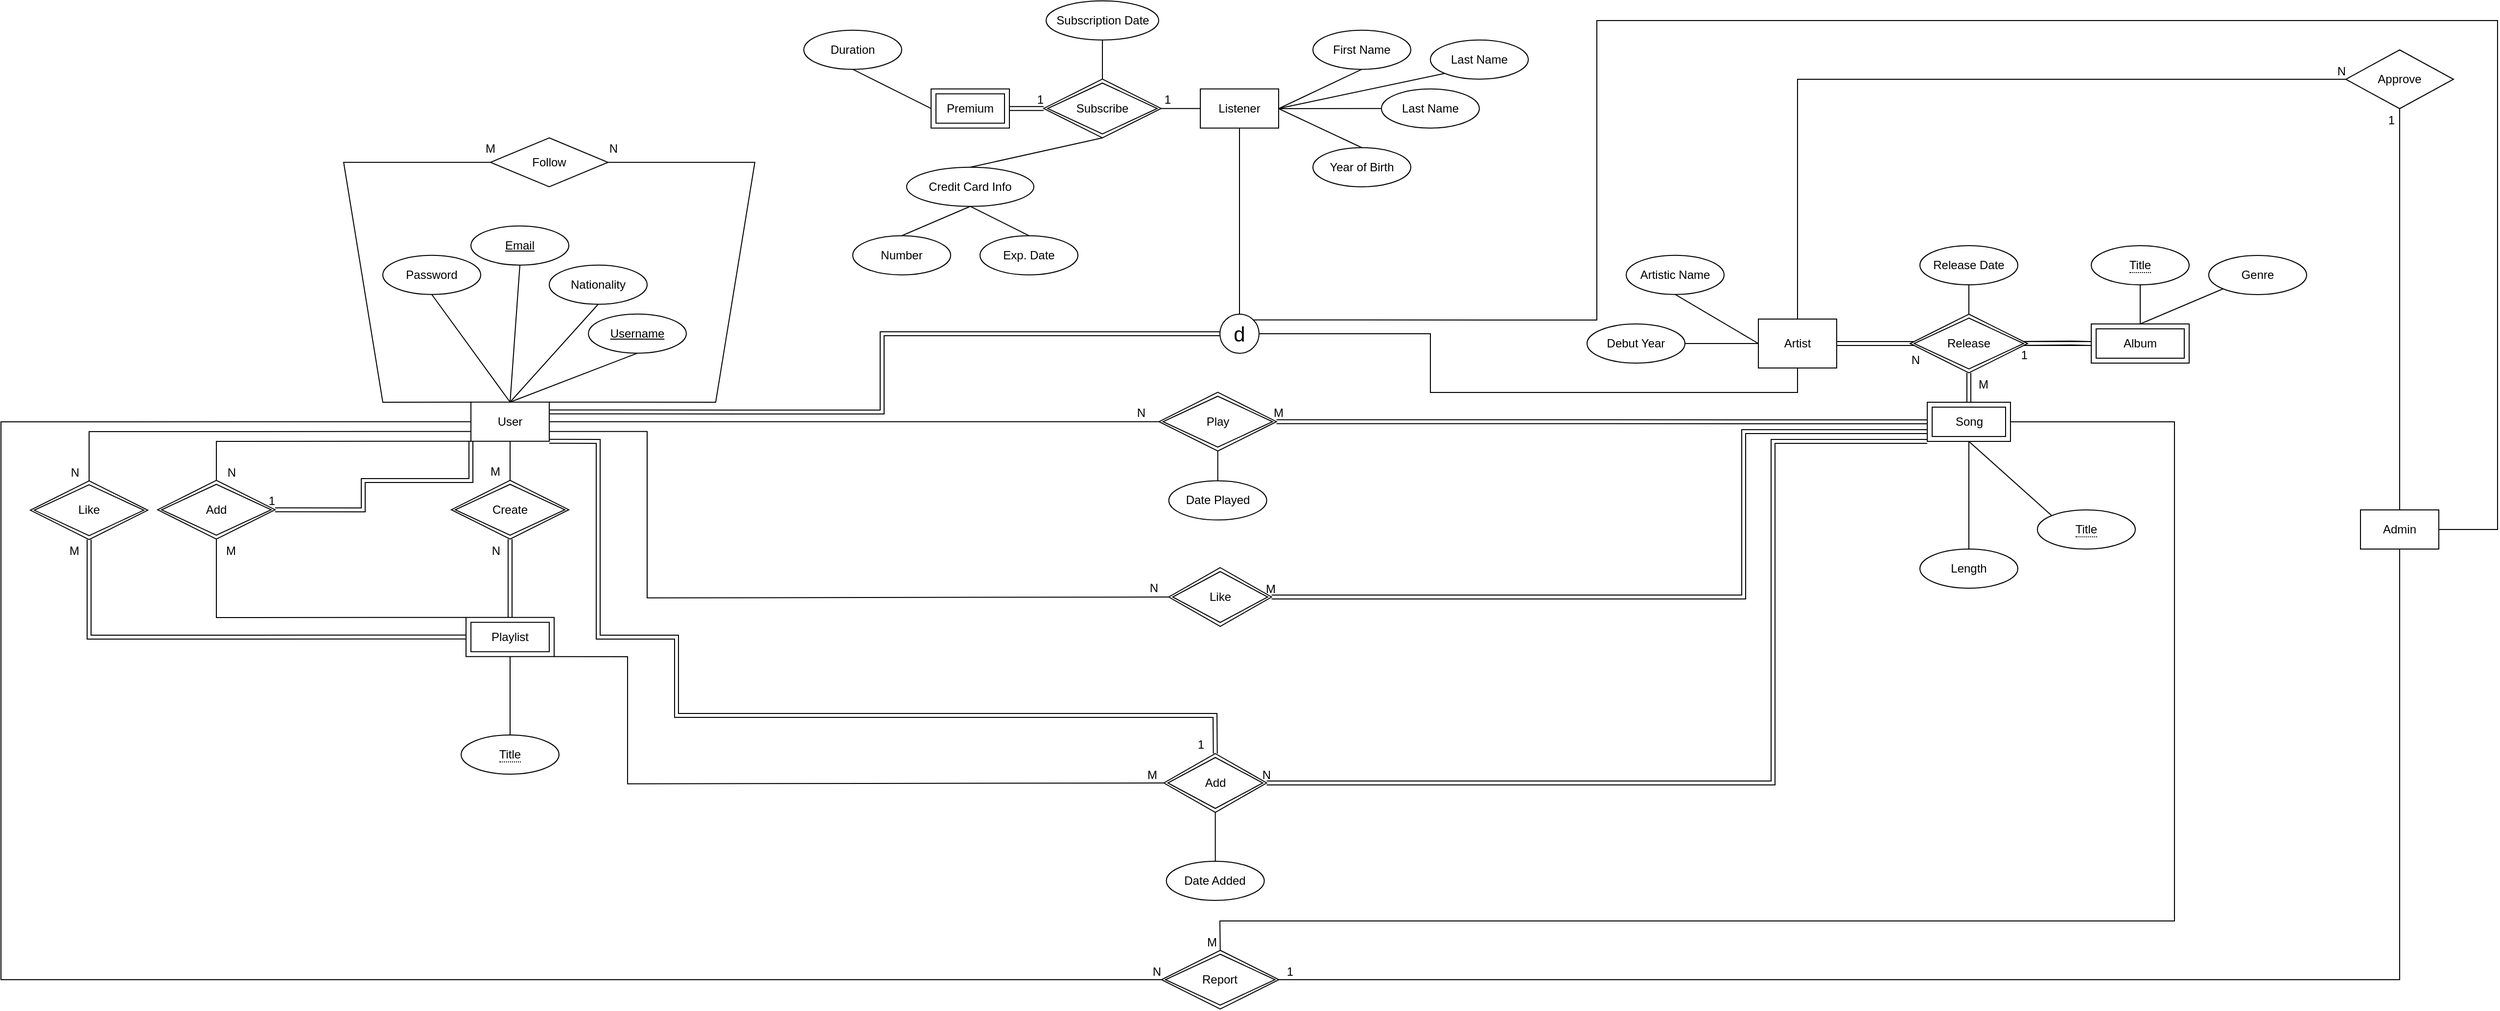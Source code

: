 <mxfile version="13.1.5" type="device"><diagram id="LkHL4_z2uf7m84WFiCol" name="Page-1"><mxGraphModel dx="3430" dy="1932" grid="1" gridSize="10" guides="1" tooltips="1" connect="1" arrows="1" fold="1" page="1" pageScale="1" pageWidth="850" pageHeight="1100" math="0" shadow="0"><root><mxCell id="0"/><mxCell id="1" parent="0"/><mxCell id="Dhpkr_VKIaWOPddgfKri-1" value="Artist" style="whiteSpace=wrap;html=1;align=center;" parent="1" vertex="1"><mxGeometry x="865" y="35" width="80" height="50" as="geometry"/></mxCell><mxCell id="Dhpkr_VKIaWOPddgfKri-26" value="" style="edgeStyle=orthogonalEdgeStyle;shape=link;rounded=0;orthogonalLoop=1;jettySize=auto;html=1;" parent="1" edge="1"><mxGeometry relative="1" as="geometry"><mxPoint x="1125" y="60" as="targetPoint"/><mxPoint x="1205" y="60" as="sourcePoint"/></mxGeometry></mxCell><mxCell id="Dhpkr_VKIaWOPddgfKri-4" value="User" style="whiteSpace=wrap;html=1;align=center;" parent="1" vertex="1"><mxGeometry x="-450" y="119.86" width="80" height="40" as="geometry"/></mxCell><mxCell id="Dhpkr_VKIaWOPddgfKri-8" value="Listener" style="whiteSpace=wrap;html=1;align=center;" parent="1" vertex="1"><mxGeometry x="295" y="-200.14" width="80" height="40" as="geometry"/></mxCell><mxCell id="Dhpkr_VKIaWOPddgfKri-12" value="" style="endArrow=none;html=1;rounded=0;shape=link;" parent="1" edge="1"><mxGeometry relative="1" as="geometry"><mxPoint x="945" y="60" as="sourcePoint"/><mxPoint x="1035" y="60" as="targetPoint"/></mxGeometry></mxCell><mxCell id="Dhpkr_VKIaWOPddgfKri-13" value="1" style="resizable=0;html=1;align=right;verticalAlign=bottom;" parent="Dhpkr_VKIaWOPddgfKri-12" connectable="0" vertex="1"><mxGeometry x="1" relative="1" as="geometry"><mxPoint x="105" y="20" as="offset"/></mxGeometry></mxCell><mxCell id="Dhpkr_VKIaWOPddgfKri-17" value="" style="endArrow=none;html=1;rounded=0;entryX=1;entryY=0;entryDx=0;entryDy=0;exitX=1;exitY=0.5;exitDx=0;exitDy=0;" parent="1" source="Dhpkr_VKIaWOPddgfKri-28" target="Dhpkr_VKIaWOPddgfKri-4" edge="1"><mxGeometry relative="1" as="geometry"><mxPoint x="-90" y="-120.14" as="sourcePoint"/><mxPoint x="40" y="89.86" as="targetPoint"/><Array as="points"><mxPoint x="-160" y="-125.14"/><mxPoint x="-200" y="120"/></Array></mxGeometry></mxCell><mxCell id="Dhpkr_VKIaWOPddgfKri-19" value="" style="endArrow=none;html=1;rounded=0;shape=link;" parent="1" edge="1"><mxGeometry relative="1" as="geometry"><mxPoint x="1125" y="60" as="sourcePoint"/><mxPoint x="1205" y="60" as="targetPoint"/><Array as="points"><mxPoint x="1185" y="59.5"/></Array></mxGeometry></mxCell><mxCell id="Dhpkr_VKIaWOPddgfKri-24" value="N" style="resizable=0;html=1;align=right;verticalAlign=bottom;" parent="1" connectable="0" vertex="1"><mxGeometry x="1040.002" y="85.0" as="geometry"><mxPoint x="-9.99" as="offset"/></mxGeometry></mxCell><mxCell id="Dhpkr_VKIaWOPddgfKri-28" value="Follow" style="shape=rhombus;perimeter=rhombusPerimeter;whiteSpace=wrap;html=1;align=center;" parent="1" vertex="1"><mxGeometry x="-430" y="-150.14" width="120" height="50" as="geometry"/></mxCell><mxCell id="Dhpkr_VKIaWOPddgfKri-30" value="" style="endArrow=none;html=1;rounded=0;entryX=0;entryY=0;entryDx=0;entryDy=0;exitX=0;exitY=0.5;exitDx=0;exitDy=0;" parent="1" source="Dhpkr_VKIaWOPddgfKri-28" target="Dhpkr_VKIaWOPddgfKri-4" edge="1"><mxGeometry relative="1" as="geometry"><mxPoint x="-400" y="-130.14" as="sourcePoint"/><mxPoint x="-110" y="199.86" as="targetPoint"/><Array as="points"><mxPoint x="-580" y="-125.14"/><mxPoint x="-540" y="120"/></Array></mxGeometry></mxCell><mxCell id="Dhpkr_VKIaWOPddgfKri-31" value="M" style="resizable=0;html=1;align=right;verticalAlign=bottom;" parent="Dhpkr_VKIaWOPddgfKri-30" connectable="0" vertex="1"><mxGeometry x="1" relative="1" as="geometry"><mxPoint x="25.38" y="-249.86" as="offset"/></mxGeometry></mxCell><mxCell id="Dhpkr_VKIaWOPddgfKri-34" value="N" style="resizable=0;html=1;align=right;verticalAlign=bottom;" parent="1" connectable="0" vertex="1"><mxGeometry x="-290" y="-150.14" as="geometry"><mxPoint x="-10" y="20" as="offset"/></mxGeometry></mxCell><mxCell id="Dhpkr_VKIaWOPddgfKri-37" value="" style="endArrow=none;html=1;rounded=0;exitX=0.5;exitY=1;exitDx=0;exitDy=0;" parent="1" source="Dhpkr_VKIaWOPddgfKri-4" edge="1"><mxGeometry relative="1" as="geometry"><mxPoint x="-310" y="209.86" as="sourcePoint"/><mxPoint x="-410" y="199.86" as="targetPoint"/></mxGeometry></mxCell><mxCell id="Dhpkr_VKIaWOPddgfKri-38" value="M" style="resizable=0;html=1;align=right;verticalAlign=bottom;" parent="Dhpkr_VKIaWOPddgfKri-37" connectable="0" vertex="1"><mxGeometry x="1" relative="1" as="geometry"><mxPoint x="-10" as="offset"/></mxGeometry></mxCell><mxCell id="Dhpkr_VKIaWOPddgfKri-46" value="" style="endArrow=none;html=1;rounded=0;exitX=1;exitY=0.5;exitDx=0;exitDy=0;entryX=0;entryY=0.5;entryDx=0;entryDy=0;" parent="1" source="VE77u8f67lVY35NdnSD7-19" target="Dhpkr_VKIaWOPddgfKri-8" edge="1"><mxGeometry relative="1" as="geometry"><mxPoint x="255" y="-180.14" as="sourcePoint"/><mxPoint x="335" y="-300.14" as="targetPoint"/></mxGeometry></mxCell><mxCell id="Dhpkr_VKIaWOPddgfKri-47" value="1" style="resizable=0;html=1;align=right;verticalAlign=bottom;" parent="Dhpkr_VKIaWOPddgfKri-46" connectable="0" vertex="1"><mxGeometry x="1" relative="1" as="geometry"><mxPoint x="-30" as="offset"/></mxGeometry></mxCell><mxCell id="eTAXX9ihkqnR0IYxlFnS-7" value="Admin" style="whiteSpace=wrap;html=1;align=center;" parent="1" vertex="1"><mxGeometry x="1480" y="230" width="80" height="40" as="geometry"/></mxCell><mxCell id="eTAXX9ihkqnR0IYxlFnS-15" value="" style="endArrow=none;html=1;rounded=0;entryX=1;entryY=0.5;entryDx=0;entryDy=0;exitX=0;exitY=0.5;exitDx=0;exitDy=0;" parent="1" source="IHDR517WF6kIZPsvq5Zr-36" target="Dhpkr_VKIaWOPddgfKri-4" edge="1"><mxGeometry relative="1" as="geometry"><mxPoint x="252.83" y="139" as="sourcePoint"/><mxPoint x="270" y="209.86" as="targetPoint"/><Array as="points"><mxPoint x="-90" y="139.86"/></Array></mxGeometry></mxCell><mxCell id="eTAXX9ihkqnR0IYxlFnS-16" value="N" style="resizable=0;html=1;align=right;verticalAlign=bottom;" parent="eTAXX9ihkqnR0IYxlFnS-15" connectable="0" vertex="1"><mxGeometry x="1" relative="1" as="geometry"><mxPoint x="610.03" y="-0.86" as="offset"/></mxGeometry></mxCell><mxCell id="eTAXX9ihkqnR0IYxlFnS-32" value="" style="endArrow=none;html=1;rounded=0;exitX=1;exitY=1;exitDx=0;exitDy=0;entryX=0;entryY=0.5;entryDx=0;entryDy=0;" parent="1" source="U2d1EWEQX_4iJ2a-6SAA-10" target="U2d1EWEQX_4iJ2a-6SAA-12" edge="1"><mxGeometry relative="1" as="geometry"><mxPoint x="-200" y="339.86" as="sourcePoint"/><mxPoint x="170" y="510" as="targetPoint"/><Array as="points"><mxPoint x="-290" y="380"/><mxPoint x="-290" y="509.86"/></Array></mxGeometry></mxCell><mxCell id="eTAXX9ihkqnR0IYxlFnS-33" value="M" style="resizable=0;html=1;align=right;verticalAlign=bottom;" parent="eTAXX9ihkqnR0IYxlFnS-32" connectable="0" vertex="1"><mxGeometry x="1" relative="1" as="geometry"><mxPoint x="-5.71" as="offset"/></mxGeometry></mxCell><mxCell id="eTAXX9ihkqnR0IYxlFnS-36" value="Approve" style="shape=rhombus;perimeter=rhombusPerimeter;whiteSpace=wrap;html=1;align=center;" parent="1" vertex="1"><mxGeometry x="1465" y="-240" width="110" height="60" as="geometry"/></mxCell><mxCell id="eTAXX9ihkqnR0IYxlFnS-37" value="" style="endArrow=none;html=1;rounded=0;entryX=0.5;entryY=1;entryDx=0;entryDy=0;exitX=0.5;exitY=0;exitDx=0;exitDy=0;" parent="1" source="eTAXX9ihkqnR0IYxlFnS-7" edge="1"><mxGeometry relative="1" as="geometry"><mxPoint x="895" y="30" as="sourcePoint"/><mxPoint x="1520" y="-180" as="targetPoint"/></mxGeometry></mxCell><mxCell id="eTAXX9ihkqnR0IYxlFnS-38" value="1" style="resizable=0;html=1;align=right;verticalAlign=bottom;" parent="eTAXX9ihkqnR0IYxlFnS-37" connectable="0" vertex="1"><mxGeometry x="1" relative="1" as="geometry"><mxPoint x="-5" y="20" as="offset"/></mxGeometry></mxCell><mxCell id="eTAXX9ihkqnR0IYxlFnS-39" value="" style="endArrow=none;html=1;rounded=0;entryX=0;entryY=0.5;entryDx=0;entryDy=0;exitX=0.5;exitY=0;exitDx=0;exitDy=0;" parent="1" source="Dhpkr_VKIaWOPddgfKri-1" edge="1"><mxGeometry relative="1" as="geometry"><mxPoint x="1065" y="30" as="sourcePoint"/><mxPoint x="1465" y="-210" as="targetPoint"/><Array as="points"><mxPoint x="905" y="-210"/></Array></mxGeometry></mxCell><mxCell id="eTAXX9ihkqnR0IYxlFnS-40" value="N" style="resizable=0;html=1;align=right;verticalAlign=bottom;" parent="eTAXX9ihkqnR0IYxlFnS-39" connectable="0" vertex="1"><mxGeometry x="1" relative="1" as="geometry"/></mxCell><mxCell id="U2d1EWEQX_4iJ2a-6SAA-1" value="" style="endArrow=none;html=1;rounded=0;entryX=0;entryY=0.5;entryDx=0;entryDy=0;" parent="1" target="U2d1EWEQX_4iJ2a-6SAA-20" edge="1"><mxGeometry relative="1" as="geometry"><mxPoint x="-370" y="149.86" as="sourcePoint"/><mxPoint x="-50" y="319.86" as="targetPoint"/><Array as="points"><mxPoint x="-270" y="149.86"/><mxPoint x="-270" y="319.86"/></Array></mxGeometry></mxCell><mxCell id="U2d1EWEQX_4iJ2a-6SAA-2" value="N" style="resizable=0;html=1;align=right;verticalAlign=bottom;" parent="U2d1EWEQX_4iJ2a-6SAA-1" connectable="0" vertex="1"><mxGeometry x="1" relative="1" as="geometry"><mxPoint x="-10" as="offset"/></mxGeometry></mxCell><mxCell id="U2d1EWEQX_4iJ2a-6SAA-6" value="" style="endArrow=none;html=1;rounded=0;entryX=0.5;entryY=0;entryDx=0;entryDy=0;exitX=0;exitY=0.75;exitDx=0;exitDy=0;" parent="1" source="Dhpkr_VKIaWOPddgfKri-4" target="U2d1EWEQX_4iJ2a-6SAA-15" edge="1"><mxGeometry relative="1" as="geometry"><mxPoint x="-340" y="259.86" as="sourcePoint"/><mxPoint x="-570" y="199.86" as="targetPoint"/><Array as="points"><mxPoint x="-840" y="150"/></Array></mxGeometry></mxCell><mxCell id="U2d1EWEQX_4iJ2a-6SAA-7" value="N" style="resizable=0;html=1;align=right;verticalAlign=bottom;" parent="U2d1EWEQX_4iJ2a-6SAA-6" connectable="0" vertex="1"><mxGeometry x="1" relative="1" as="geometry"><mxPoint x="-10" as="offset"/></mxGeometry></mxCell><mxCell id="U2d1EWEQX_4iJ2a-6SAA-10" value="Playlist" style="shape=ext;margin=3;double=1;whiteSpace=wrap;html=1;align=center;" parent="1" vertex="1"><mxGeometry x="-455" y="339.86" width="90" height="40" as="geometry"/></mxCell><mxCell id="U2d1EWEQX_4iJ2a-6SAA-11" value="Album" style="shape=ext;margin=3;double=1;whiteSpace=wrap;html=1;align=center;" parent="1" vertex="1"><mxGeometry x="1205" y="40" width="100" height="40" as="geometry"/></mxCell><mxCell id="U2d1EWEQX_4iJ2a-6SAA-12" value="Add" style="shape=rhombus;double=1;perimeter=rhombusPerimeter;whiteSpace=wrap;html=1;align=center;" parent="1" vertex="1"><mxGeometry x="257.83" y="479" width="105" height="60" as="geometry"/></mxCell><mxCell id="U2d1EWEQX_4iJ2a-6SAA-14" value="Create" style="shape=rhombus;double=1;perimeter=rhombusPerimeter;whiteSpace=wrap;html=1;align=center;" parent="1" vertex="1"><mxGeometry x="-470" y="199.86" width="120" height="60" as="geometry"/></mxCell><mxCell id="U2d1EWEQX_4iJ2a-6SAA-15" value="Like" style="shape=rhombus;double=1;perimeter=rhombusPerimeter;whiteSpace=wrap;html=1;align=center;" parent="1" vertex="1"><mxGeometry x="-900" y="200.31" width="120" height="60" as="geometry"/></mxCell><mxCell id="U2d1EWEQX_4iJ2a-6SAA-16" value="Release" style="shape=rhombus;double=1;perimeter=rhombusPerimeter;whiteSpace=wrap;html=1;align=center;" parent="1" vertex="1"><mxGeometry x="1020" y="30" width="120" height="60" as="geometry"/></mxCell><mxCell id="U2d1EWEQX_4iJ2a-6SAA-17" value="Song" style="shape=ext;margin=3;double=1;whiteSpace=wrap;html=1;align=center;" parent="1" vertex="1"><mxGeometry x="1037.5" y="120" width="85" height="40" as="geometry"/></mxCell><mxCell id="U2d1EWEQX_4iJ2a-6SAA-20" value="Like" style="shape=rhombus;double=1;perimeter=rhombusPerimeter;whiteSpace=wrap;html=1;align=center;" parent="1" vertex="1"><mxGeometry x="262.83" y="289" width="105" height="60" as="geometry"/></mxCell><mxCell id="U2d1EWEQX_4iJ2a-6SAA-21" value="Genre" style="ellipse;whiteSpace=wrap;html=1;align=center;" parent="1" vertex="1"><mxGeometry x="1325" y="-30" width="100" height="40" as="geometry"/></mxCell><mxCell id="U2d1EWEQX_4iJ2a-6SAA-22" value="" style="endArrow=none;html=1;rounded=0;entryX=0;entryY=1;entryDx=0;entryDy=0;exitX=0.5;exitY=0;exitDx=0;exitDy=0;" parent="1" source="U2d1EWEQX_4iJ2a-6SAA-11" target="U2d1EWEQX_4iJ2a-6SAA-21" edge="1"><mxGeometry relative="1" as="geometry"><mxPoint x="995" y="-30" as="sourcePoint"/><mxPoint x="1155" y="-30" as="targetPoint"/></mxGeometry></mxCell><mxCell id="U2d1EWEQX_4iJ2a-6SAA-24" value="" style="endArrow=none;html=1;rounded=0;entryX=0.5;entryY=0;entryDx=0;entryDy=0;exitX=0.5;exitY=1;exitDx=0;exitDy=0;" parent="1" target="U2d1EWEQX_4iJ2a-6SAA-11" edge="1" source="VE77u8f67lVY35NdnSD7-28"><mxGeometry relative="1" as="geometry"><mxPoint x="1255" y="10" as="sourcePoint"/><mxPoint x="1155" y="-30" as="targetPoint"/></mxGeometry></mxCell><mxCell id="U2d1EWEQX_4iJ2a-6SAA-26" value="" style="endArrow=none;html=1;rounded=0;exitX=0.5;exitY=1;exitDx=0;exitDy=0;entryX=0.5;entryY=0;entryDx=0;entryDy=0;" parent="1" target="U2d1EWEQX_4iJ2a-6SAA-16" edge="1"><mxGeometry relative="1" as="geometry"><mxPoint x="1080" as="sourcePoint"/><mxPoint x="1125" y="20" as="targetPoint"/></mxGeometry></mxCell><mxCell id="U2d1EWEQX_4iJ2a-6SAA-28" value="Release Date" style="ellipse;whiteSpace=wrap;html=1;align=center;" parent="1" vertex="1"><mxGeometry x="1030" y="-40" width="100" height="40" as="geometry"/></mxCell><mxCell id="U2d1EWEQX_4iJ2a-6SAA-31" value="" style="endArrow=none;html=1;rounded=0;entryX=0;entryY=0;entryDx=0;entryDy=0;exitX=0.5;exitY=1;exitDx=0;exitDy=0;" parent="1" source="U2d1EWEQX_4iJ2a-6SAA-17" target="VE77u8f67lVY35NdnSD7-29" edge="1"><mxGeometry relative="1" as="geometry"><mxPoint x="825" y="120" as="sourcePoint"/><mxPoint x="1142.145" y="235.858" as="targetPoint"/></mxGeometry></mxCell><mxCell id="U2d1EWEQX_4iJ2a-6SAA-32" value="Length" style="ellipse;whiteSpace=wrap;html=1;align=center;" parent="1" vertex="1"><mxGeometry x="1030" y="270" width="100" height="40" as="geometry"/></mxCell><mxCell id="U2d1EWEQX_4iJ2a-6SAA-34" value="" style="endArrow=none;html=1;rounded=0;entryX=0.5;entryY=0;entryDx=0;entryDy=0;exitX=0.5;exitY=1;exitDx=0;exitDy=0;" parent="1" source="U2d1EWEQX_4iJ2a-6SAA-17" target="U2d1EWEQX_4iJ2a-6SAA-32" edge="1"><mxGeometry relative="1" as="geometry"><mxPoint x="825" y="120" as="sourcePoint"/><mxPoint x="985" y="120" as="targetPoint"/></mxGeometry></mxCell><mxCell id="U2d1EWEQX_4iJ2a-6SAA-40" value="" style="endArrow=none;html=1;rounded=0;entryX=0.5;entryY=0;entryDx=0;entryDy=0;exitX=0.5;exitY=1;exitDx=0;exitDy=0;" parent="1" source="U2d1EWEQX_4iJ2a-6SAA-10" target="VE77u8f67lVY35NdnSD7-30" edge="1"><mxGeometry relative="1" as="geometry"><mxPoint x="-190" y="389.86" as="sourcePoint"/><mxPoint x="-410" y="449.86" as="targetPoint"/></mxGeometry></mxCell><mxCell id="U2d1EWEQX_4iJ2a-6SAA-44" value="Date Added" style="ellipse;whiteSpace=wrap;html=1;align=center;" parent="1" vertex="1"><mxGeometry x="260.33" y="589" width="100" height="40" as="geometry"/></mxCell><mxCell id="U2d1EWEQX_4iJ2a-6SAA-45" value="" style="endArrow=none;html=1;rounded=0;entryX=0.5;entryY=0;entryDx=0;entryDy=0;exitX=0.5;exitY=1;exitDx=0;exitDy=0;" parent="1" source="U2d1EWEQX_4iJ2a-6SAA-12" target="U2d1EWEQX_4iJ2a-6SAA-44" edge="1"><mxGeometry relative="1" as="geometry"><mxPoint x="292.83" y="529" as="sourcePoint"/><mxPoint x="452.83" y="529" as="targetPoint"/></mxGeometry></mxCell><mxCell id="U2d1EWEQX_4iJ2a-6SAA-46" value="Date Played" style="ellipse;whiteSpace=wrap;html=1;align=center;" parent="1" vertex="1"><mxGeometry x="262.83" y="200.31" width="100" height="40" as="geometry"/></mxCell><mxCell id="U2d1EWEQX_4iJ2a-6SAA-48" value="" style="endArrow=none;html=1;rounded=0;entryX=0.5;entryY=1;entryDx=0;entryDy=0;exitX=0.5;exitY=0;exitDx=0;exitDy=0;" parent="1" source="U2d1EWEQX_4iJ2a-6SAA-46" target="IHDR517WF6kIZPsvq5Zr-36" edge="1"><mxGeometry relative="1" as="geometry"><mxPoint x="292.83" y="179" as="sourcePoint"/><mxPoint x="312.83" y="169" as="targetPoint"/></mxGeometry></mxCell><mxCell id="U2d1EWEQX_4iJ2a-6SAA-50" value="Duration" style="ellipse;whiteSpace=wrap;html=1;align=center;" parent="1" vertex="1"><mxGeometry x="-110" y="-260.14" width="100" height="40" as="geometry"/></mxCell><mxCell id="U2d1EWEQX_4iJ2a-6SAA-51" value="" style="endArrow=none;html=1;rounded=0;entryX=0.5;entryY=1;entryDx=0;entryDy=0;exitX=0;exitY=0.5;exitDx=0;exitDy=0;" parent="1" target="U2d1EWEQX_4iJ2a-6SAA-50" edge="1"><mxGeometry relative="1" as="geometry"><mxPoint x="20" y="-180.14" as="sourcePoint"/><mxPoint x="260" y="-220.14" as="targetPoint"/></mxGeometry></mxCell><mxCell id="U2d1EWEQX_4iJ2a-6SAA-52" value="Subscription Date" style="ellipse;whiteSpace=wrap;html=1;align=center;" parent="1" vertex="1"><mxGeometry x="137.5" y="-290.14" width="115" height="40" as="geometry"/></mxCell><mxCell id="U2d1EWEQX_4iJ2a-6SAA-53" value="" style="endArrow=none;html=1;rounded=0;entryX=0.5;entryY=0;entryDx=0;entryDy=0;exitX=0.5;exitY=1;exitDx=0;exitDy=0;" parent="1" source="U2d1EWEQX_4iJ2a-6SAA-52" target="VE77u8f67lVY35NdnSD7-19" edge="1"><mxGeometry relative="1" as="geometry"><mxPoint x="100" y="-220.14" as="sourcePoint"/><mxPoint x="195" y="-210.14" as="targetPoint"/></mxGeometry></mxCell><mxCell id="U2d1EWEQX_4iJ2a-6SAA-56" value="Premium" style="shape=ext;margin=3;double=1;whiteSpace=wrap;html=1;align=center;" parent="1" vertex="1"><mxGeometry x="20" y="-200.14" width="80" height="40" as="geometry"/></mxCell><mxCell id="U2d1EWEQX_4iJ2a-6SAA-57" value="" style="shape=link;html=1;rounded=0;exitX=1;exitY=0.5;exitDx=0;exitDy=0;entryX=0;entryY=0.5;entryDx=0;entryDy=0;" parent="1" source="U2d1EWEQX_4iJ2a-6SAA-56" target="VE77u8f67lVY35NdnSD7-19" edge="1"><mxGeometry relative="1" as="geometry"><mxPoint x="100" y="-220.14" as="sourcePoint"/><mxPoint x="135" y="-180.14" as="targetPoint"/></mxGeometry></mxCell><mxCell id="U2d1EWEQX_4iJ2a-6SAA-58" value="1" style="resizable=0;html=1;align=right;verticalAlign=bottom;" parent="U2d1EWEQX_4iJ2a-6SAA-57" connectable="0" vertex="1"><mxGeometry x="1" relative="1" as="geometry"/></mxCell><mxCell id="U2d1EWEQX_4iJ2a-6SAA-61" value="" style="endArrow=none;html=1;rounded=0;entryX=0.5;entryY=0;entryDx=0;entryDy=0;exitX=0.5;exitY=1;exitDx=0;exitDy=0;" parent="1" source="VE77u8f67lVY35NdnSD7-19" edge="1"><mxGeometry relative="1" as="geometry"><mxPoint x="195" y="-150.14" as="sourcePoint"/><mxPoint x="60" y="-120.14" as="targetPoint"/></mxGeometry></mxCell><mxCell id="U2d1EWEQX_4iJ2a-6SAA-62" value="Number" style="ellipse;whiteSpace=wrap;html=1;align=center;" parent="1" vertex="1"><mxGeometry x="-60" y="-50.14" width="100" height="40" as="geometry"/></mxCell><mxCell id="U2d1EWEQX_4iJ2a-6SAA-63" value="" style="endArrow=none;html=1;rounded=0;entryX=0.5;entryY=0;entryDx=0;entryDy=0;exitX=0.5;exitY=1;exitDx=0;exitDy=0;" parent="1" target="U2d1EWEQX_4iJ2a-6SAA-62" edge="1"><mxGeometry relative="1" as="geometry"><mxPoint x="60" y="-80.14" as="sourcePoint"/><mxPoint x="260" y="-10.14" as="targetPoint"/></mxGeometry></mxCell><mxCell id="U2d1EWEQX_4iJ2a-6SAA-64" value="Exp. Date" style="ellipse;whiteSpace=wrap;html=1;align=center;" parent="1" vertex="1"><mxGeometry x="70" y="-50.14" width="100" height="40" as="geometry"/></mxCell><mxCell id="U2d1EWEQX_4iJ2a-6SAA-65" value="" style="endArrow=none;html=1;rounded=0;exitX=0.5;exitY=1;exitDx=0;exitDy=0;entryX=0.5;entryY=0;entryDx=0;entryDy=0;" parent="1" target="U2d1EWEQX_4iJ2a-6SAA-64" edge="1"><mxGeometry relative="1" as="geometry"><mxPoint x="60" y="-80.14" as="sourcePoint"/><mxPoint x="260" y="-10.14" as="targetPoint"/></mxGeometry></mxCell><mxCell id="U2d1EWEQX_4iJ2a-6SAA-66" value="Credit Card Info" style="ellipse;whiteSpace=wrap;html=1;align=center;" parent="1" vertex="1"><mxGeometry x="-5" y="-120.14" width="130" height="40" as="geometry"/></mxCell><mxCell id="U2d1EWEQX_4iJ2a-6SAA-68" value="&lt;u&gt;Username&lt;/u&gt;" style="ellipse;whiteSpace=wrap;html=1;align=center;" parent="1" vertex="1"><mxGeometry x="-330" y="29.86" width="100" height="40" as="geometry"/></mxCell><mxCell id="U2d1EWEQX_4iJ2a-6SAA-69" value="" style="endArrow=none;html=1;rounded=0;entryX=0.5;entryY=0;entryDx=0;entryDy=0;exitX=0.5;exitY=1;exitDx=0;exitDy=0;" parent="1" source="U2d1EWEQX_4iJ2a-6SAA-68" target="Dhpkr_VKIaWOPddgfKri-4" edge="1"><mxGeometry relative="1" as="geometry"><mxPoint x="-20" y="29.86" as="sourcePoint"/><mxPoint x="140" y="29.86" as="targetPoint"/></mxGeometry></mxCell><mxCell id="U2d1EWEQX_4iJ2a-6SAA-70" value="&lt;u&gt;Email&lt;/u&gt;" style="ellipse;whiteSpace=wrap;html=1;align=center;" parent="1" vertex="1"><mxGeometry x="-450" y="-60.14" width="100" height="40" as="geometry"/></mxCell><mxCell id="U2d1EWEQX_4iJ2a-6SAA-71" value="" style="endArrow=none;html=1;rounded=0;entryX=0.5;entryY=0;entryDx=0;entryDy=0;exitX=0.5;exitY=1;exitDx=0;exitDy=0;" parent="1" source="U2d1EWEQX_4iJ2a-6SAA-70" target="Dhpkr_VKIaWOPddgfKri-4" edge="1"><mxGeometry relative="1" as="geometry"><mxPoint x="-20" y="29.86" as="sourcePoint"/><mxPoint x="140" y="29.86" as="targetPoint"/></mxGeometry></mxCell><mxCell id="U2d1EWEQX_4iJ2a-6SAA-72" value="Password" style="ellipse;whiteSpace=wrap;html=1;align=center;" parent="1" vertex="1"><mxGeometry x="-540" y="-30.14" width="100" height="40" as="geometry"/></mxCell><mxCell id="U2d1EWEQX_4iJ2a-6SAA-73" value="" style="endArrow=none;html=1;rounded=0;entryX=0.5;entryY=0;entryDx=0;entryDy=0;exitX=0.5;exitY=1;exitDx=0;exitDy=0;" parent="1" source="U2d1EWEQX_4iJ2a-6SAA-72" target="Dhpkr_VKIaWOPddgfKri-4" edge="1"><mxGeometry relative="1" as="geometry"><mxPoint x="-20" y="29.86" as="sourcePoint"/><mxPoint x="140" y="29.86" as="targetPoint"/></mxGeometry></mxCell><mxCell id="U2d1EWEQX_4iJ2a-6SAA-74" value="First Name" style="ellipse;whiteSpace=wrap;html=1;align=center;" parent="1" vertex="1"><mxGeometry x="410" y="-260.14" width="100" height="40" as="geometry"/></mxCell><mxCell id="U2d1EWEQX_4iJ2a-6SAA-75" value="" style="endArrow=none;html=1;rounded=0;entryX=0.5;entryY=1;entryDx=0;entryDy=0;" parent="1" target="U2d1EWEQX_4iJ2a-6SAA-74" edge="1"><mxGeometry relative="1" as="geometry"><mxPoint x="375" y="-180" as="sourcePoint"/><mxPoint x="260" y="-250.14" as="targetPoint"/></mxGeometry></mxCell><mxCell id="U2d1EWEQX_4iJ2a-6SAA-76" value="Last Name" style="ellipse;whiteSpace=wrap;html=1;align=center;" parent="1" vertex="1"><mxGeometry x="480" y="-200.14" width="100" height="40" as="geometry"/></mxCell><mxCell id="SAbpBFafZHpVuG316GQf-1" value="Last Name" style="ellipse;whiteSpace=wrap;html=1;align=center;" parent="1" vertex="1"><mxGeometry x="530" y="-250.14" width="100" height="40" as="geometry"/></mxCell><mxCell id="U2d1EWEQX_4iJ2a-6SAA-80" value="Year of Birth" style="ellipse;whiteSpace=wrap;html=1;align=center;" parent="1" vertex="1"><mxGeometry x="410" y="-140.14" width="100" height="40" as="geometry"/></mxCell><mxCell id="U2d1EWEQX_4iJ2a-6SAA-81" value="" style="endArrow=none;html=1;rounded=0;entryX=0.5;entryY=0;entryDx=0;entryDy=0;" parent="1" target="U2d1EWEQX_4iJ2a-6SAA-80" edge="1"><mxGeometry relative="1" as="geometry"><mxPoint x="375" y="-180" as="sourcePoint"/><mxPoint x="260" y="-250.14" as="targetPoint"/></mxGeometry></mxCell><mxCell id="U2d1EWEQX_4iJ2a-6SAA-84" value="Nationality" style="ellipse;whiteSpace=wrap;html=1;align=center;" parent="1" vertex="1"><mxGeometry x="-370" y="-20.14" width="100" height="40" as="geometry"/></mxCell><mxCell id="U2d1EWEQX_4iJ2a-6SAA-85" value="" style="endArrow=none;html=1;rounded=0;entryX=0.5;entryY=0;entryDx=0;entryDy=0;exitX=0.5;exitY=1;exitDx=0;exitDy=0;" parent="1" source="U2d1EWEQX_4iJ2a-6SAA-84" target="Dhpkr_VKIaWOPddgfKri-4" edge="1"><mxGeometry relative="1" as="geometry"><mxPoint x="-320" y="-30.14" as="sourcePoint"/><mxPoint x="-160" y="-30.14" as="targetPoint"/></mxGeometry></mxCell><mxCell id="U2d1EWEQX_4iJ2a-6SAA-88" value="Artistic Name" style="ellipse;whiteSpace=wrap;html=1;align=center;" parent="1" vertex="1"><mxGeometry x="730" y="-30.14" width="100" height="40" as="geometry"/></mxCell><mxCell id="U2d1EWEQX_4iJ2a-6SAA-89" value="" style="endArrow=none;html=1;rounded=0;exitX=0.5;exitY=1;exitDx=0;exitDy=0;" parent="1" source="U2d1EWEQX_4iJ2a-6SAA-88" edge="1"><mxGeometry relative="1" as="geometry"><mxPoint x="775" y="-110" as="sourcePoint"/><mxPoint x="865" y="60" as="targetPoint"/></mxGeometry></mxCell><mxCell id="U2d1EWEQX_4iJ2a-6SAA-91" value="" style="endArrow=none;html=1;rounded=0;entryX=0;entryY=0.5;entryDx=0;entryDy=0;exitX=1;exitY=0.5;exitDx=0;exitDy=0;" parent="1" target="Dhpkr_VKIaWOPddgfKri-1" edge="1"><mxGeometry relative="1" as="geometry"><mxPoint x="790" y="60" as="sourcePoint"/><mxPoint x="935" y="-110" as="targetPoint"/></mxGeometry></mxCell><mxCell id="SAbpBFafZHpVuG316GQf-3" value="" style="endArrow=none;html=1;rounded=0;entryX=0;entryY=0.5;entryDx=0;entryDy=0;" parent="1" target="U2d1EWEQX_4iJ2a-6SAA-76" edge="1"><mxGeometry relative="1" as="geometry"><mxPoint x="375" y="-180" as="sourcePoint"/><mxPoint x="550" y="10" as="targetPoint"/></mxGeometry></mxCell><mxCell id="SAbpBFafZHpVuG316GQf-4" value="" style="endArrow=none;html=1;rounded=0;exitX=1;exitY=0.5;exitDx=0;exitDy=0;entryX=0;entryY=1;entryDx=0;entryDy=0;" parent="1" source="Dhpkr_VKIaWOPddgfKri-8" target="SAbpBFafZHpVuG316GQf-1" edge="1"><mxGeometry relative="1" as="geometry"><mxPoint x="480" y="160" as="sourcePoint"/><mxPoint x="640" y="160" as="targetPoint"/></mxGeometry></mxCell><mxCell id="IHDR517WF6kIZPsvq5Zr-4" value="Add" style="shape=rhombus;double=1;perimeter=rhombusPerimeter;whiteSpace=wrap;html=1;align=center;" parent="1" vertex="1"><mxGeometry x="-770" y="199.86" width="120" height="60" as="geometry"/></mxCell><mxCell id="IHDR517WF6kIZPsvq5Zr-9" value="" style="endArrow=none;html=1;rounded=0;entryX=0.5;entryY=0;entryDx=0;entryDy=0;exitX=0;exitY=1;exitDx=0;exitDy=0;" parent="1" source="Dhpkr_VKIaWOPddgfKri-4" target="IHDR517WF6kIZPsvq5Zr-4" edge="1"><mxGeometry relative="1" as="geometry"><mxPoint x="-690" y="140" as="sourcePoint"/><mxPoint x="-530" y="140" as="targetPoint"/><Array as="points"><mxPoint x="-710" y="160"/></Array></mxGeometry></mxCell><mxCell id="IHDR517WF6kIZPsvq5Zr-10" value="N" style="resizable=0;html=1;align=right;verticalAlign=bottom;" parent="IHDR517WF6kIZPsvq5Zr-9" connectable="0" vertex="1"><mxGeometry x="1" relative="1" as="geometry"><mxPoint x="20" y="0.31" as="offset"/></mxGeometry></mxCell><mxCell id="IHDR517WF6kIZPsvq5Zr-11" value="" style="endArrow=none;html=1;rounded=0;entryX=0.5;entryY=1;entryDx=0;entryDy=0;exitX=0;exitY=0;exitDx=0;exitDy=0;" parent="1" source="U2d1EWEQX_4iJ2a-6SAA-10" target="IHDR517WF6kIZPsvq5Zr-4" edge="1"><mxGeometry relative="1" as="geometry"><mxPoint x="-560" y="310" as="sourcePoint"/><mxPoint x="-530" y="250" as="targetPoint"/><Array as="points"><mxPoint x="-710" y="340"/></Array></mxGeometry></mxCell><mxCell id="IHDR517WF6kIZPsvq5Zr-12" value="M" style="resizable=0;html=1;align=right;verticalAlign=bottom;" parent="IHDR517WF6kIZPsvq5Zr-11" connectable="0" vertex="1"><mxGeometry x="1" relative="1" as="geometry"><mxPoint x="20" y="20.59" as="offset"/></mxGeometry></mxCell><mxCell id="IHDR517WF6kIZPsvq5Zr-13" value="Report" style="shape=rhombus;double=1;perimeter=rhombusPerimeter;whiteSpace=wrap;html=1;align=center;" parent="1" vertex="1"><mxGeometry x="255.33" y="680" width="120" height="60" as="geometry"/></mxCell><mxCell id="IHDR517WF6kIZPsvq5Zr-14" value="" style="endArrow=none;html=1;rounded=0;entryX=0;entryY=0.5;entryDx=0;entryDy=0;exitX=0;exitY=0.5;exitDx=0;exitDy=0;" parent="1" source="Dhpkr_VKIaWOPddgfKri-4" target="IHDR517WF6kIZPsvq5Zr-13" edge="1"><mxGeometry relative="1" as="geometry"><mxPoint x="-770" y="170" as="sourcePoint"/><mxPoint x="100" y="850" as="targetPoint"/><Array as="points"><mxPoint x="-930" y="140"/><mxPoint x="-930" y="710"/></Array></mxGeometry></mxCell><mxCell id="IHDR517WF6kIZPsvq5Zr-15" value="N" style="resizable=0;html=1;align=right;verticalAlign=bottom;" parent="IHDR517WF6kIZPsvq5Zr-14" connectable="0" vertex="1"><mxGeometry x="1" relative="1" as="geometry"/></mxCell><mxCell id="IHDR517WF6kIZPsvq5Zr-16" value="" style="endArrow=none;html=1;rounded=0;entryX=0.5;entryY=0;entryDx=0;entryDy=0;exitX=1;exitY=0.5;exitDx=0;exitDy=0;" parent="1" source="U2d1EWEQX_4iJ2a-6SAA-17" target="IHDR517WF6kIZPsvq5Zr-13" edge="1"><mxGeometry relative="1" as="geometry"><mxPoint x="1120" y="700" as="sourcePoint"/><mxPoint x="730" y="510" as="targetPoint"/><Array as="points"><mxPoint x="1290" y="140"/><mxPoint x="1290" y="650"/><mxPoint x="315" y="650"/></Array></mxGeometry></mxCell><mxCell id="IHDR517WF6kIZPsvq5Zr-17" value="M" style="resizable=0;html=1;align=right;verticalAlign=bottom;" parent="IHDR517WF6kIZPsvq5Zr-16" connectable="0" vertex="1"><mxGeometry x="1" relative="1" as="geometry"><mxPoint x="-2.5" y="0.22" as="offset"/></mxGeometry></mxCell><mxCell id="IHDR517WF6kIZPsvq5Zr-18" value="" style="endArrow=none;html=1;rounded=0;entryX=1;entryY=0.5;entryDx=0;entryDy=0;exitX=0.5;exitY=1;exitDx=0;exitDy=0;" parent="1" source="eTAXX9ihkqnR0IYxlFnS-7" target="IHDR517WF6kIZPsvq5Zr-13" edge="1"><mxGeometry relative="1" as="geometry"><mxPoint x="960" y="590" as="sourcePoint"/><mxPoint x="1100" y="600" as="targetPoint"/><Array as="points"><mxPoint x="1520" y="710"/></Array></mxGeometry></mxCell><mxCell id="IHDR517WF6kIZPsvq5Zr-19" value="1" style="resizable=0;html=1;align=right;verticalAlign=bottom;" parent="IHDR517WF6kIZPsvq5Zr-18" connectable="0" vertex="1"><mxGeometry x="1" relative="1" as="geometry"><mxPoint x="14.83" as="offset"/></mxGeometry></mxCell><mxCell id="IHDR517WF6kIZPsvq5Zr-22" value="&lt;font style=&quot;font-size: 21px&quot;&gt;d&lt;/font&gt;" style="ellipse;whiteSpace=wrap;html=1;align=center;" parent="1" vertex="1"><mxGeometry x="315.0" y="30" width="40" height="40" as="geometry"/></mxCell><mxCell id="IHDR517WF6kIZPsvq5Zr-28" value="" style="endArrow=none;html=1;rounded=0;exitX=1;exitY=0.5;exitDx=0;exitDy=0;entryX=0.5;entryY=1;entryDx=0;entryDy=0;" parent="1" source="IHDR517WF6kIZPsvq5Zr-22" target="Dhpkr_VKIaWOPddgfKri-1" edge="1"><mxGeometry relative="1" as="geometry"><mxPoint x="150" y="160" as="sourcePoint"/><mxPoint x="540" y="80" as="targetPoint"/><Array as="points"><mxPoint x="530" y="50"/><mxPoint x="530" y="110"/><mxPoint x="905" y="110"/></Array></mxGeometry></mxCell><mxCell id="IHDR517WF6kIZPsvq5Zr-32" value="" style="shape=link;html=1;rounded=0;exitX=1;exitY=0.25;exitDx=0;exitDy=0;entryX=0;entryY=0.5;entryDx=0;entryDy=0;" parent="1" source="Dhpkr_VKIaWOPddgfKri-4" target="IHDR517WF6kIZPsvq5Zr-22" edge="1"><mxGeometry relative="1" as="geometry"><mxPoint x="-190" y="160" as="sourcePoint"/><mxPoint x="-30" y="160" as="targetPoint"/><Array as="points"><mxPoint x="-30" y="130"/><mxPoint x="-30" y="50"/></Array></mxGeometry></mxCell><mxCell id="IHDR517WF6kIZPsvq5Zr-34" value="" style="endArrow=none;html=1;rounded=0;entryX=0.5;entryY=0;entryDx=0;entryDy=0;exitX=0.5;exitY=1;exitDx=0;exitDy=0;" parent="1" source="Dhpkr_VKIaWOPddgfKri-8" target="IHDR517WF6kIZPsvq5Zr-22" edge="1"><mxGeometry relative="1" as="geometry"><mxPoint x="300" y="-200" as="sourcePoint"/><mxPoint x="460" y="-200" as="targetPoint"/></mxGeometry></mxCell><mxCell id="IHDR517WF6kIZPsvq5Zr-36" value="Play" style="shape=rhombus;double=1;perimeter=rhombusPerimeter;whiteSpace=wrap;html=1;align=center;" parent="1" vertex="1"><mxGeometry x="252.83" y="109.86" width="120" height="60" as="geometry"/></mxCell><mxCell id="VE77u8f67lVY35NdnSD7-1" value="" style="shape=link;html=1;rounded=0;entryX=1;entryY=0.5;entryDx=0;entryDy=0;exitX=0;exitY=0.5;exitDx=0;exitDy=0;" edge="1" parent="1" source="U2d1EWEQX_4iJ2a-6SAA-17" target="IHDR517WF6kIZPsvq5Zr-36"><mxGeometry relative="1" as="geometry"><mxPoint x="440" y="260" as="sourcePoint"/><mxPoint x="600" y="260" as="targetPoint"/></mxGeometry></mxCell><mxCell id="VE77u8f67lVY35NdnSD7-2" value="M" style="resizable=0;html=1;align=right;verticalAlign=bottom;" connectable="0" vertex="1" parent="VE77u8f67lVY35NdnSD7-1"><mxGeometry x="1" relative="1" as="geometry"><mxPoint x="7.5" as="offset"/></mxGeometry></mxCell><mxCell id="VE77u8f67lVY35NdnSD7-3" value="" style="shape=link;html=1;rounded=0;entryX=1;entryY=0.5;entryDx=0;entryDy=0;exitX=0;exitY=0.75;exitDx=0;exitDy=0;" edge="1" parent="1" source="U2d1EWEQX_4iJ2a-6SAA-17" target="U2d1EWEQX_4iJ2a-6SAA-20"><mxGeometry relative="1" as="geometry"><mxPoint x="460" y="200" as="sourcePoint"/><mxPoint x="620" y="200" as="targetPoint"/><Array as="points"><mxPoint x="850" y="150"/><mxPoint x="850" y="319"/></Array></mxGeometry></mxCell><mxCell id="VE77u8f67lVY35NdnSD7-4" value="M" style="resizable=0;html=1;align=right;verticalAlign=bottom;" connectable="0" vertex="1" parent="VE77u8f67lVY35NdnSD7-3"><mxGeometry x="1" relative="1" as="geometry"><mxPoint x="4.95" as="offset"/></mxGeometry></mxCell><mxCell id="VE77u8f67lVY35NdnSD7-5" value="" style="shape=link;html=1;rounded=0;entryX=0.5;entryY=0;entryDx=0;entryDy=0;exitX=1;exitY=1;exitDx=0;exitDy=0;" edge="1" parent="1" source="Dhpkr_VKIaWOPddgfKri-4" target="U2d1EWEQX_4iJ2a-6SAA-12"><mxGeometry relative="1" as="geometry"><mxPoint x="60" y="350" as="sourcePoint"/><mxPoint x="220" y="350" as="targetPoint"/><Array as="points"><mxPoint x="-320" y="160"/><mxPoint x="-320" y="360"/><mxPoint x="-240" y="360"/><mxPoint x="-240" y="440"/><mxPoint x="310" y="440"/></Array></mxGeometry></mxCell><mxCell id="VE77u8f67lVY35NdnSD7-6" value="1" style="resizable=0;html=1;align=right;verticalAlign=bottom;" connectable="0" vertex="1" parent="VE77u8f67lVY35NdnSD7-5"><mxGeometry x="1" relative="1" as="geometry"><mxPoint x="-10.33" y="-0.31" as="offset"/></mxGeometry></mxCell><mxCell id="VE77u8f67lVY35NdnSD7-7" value="" style="shape=link;html=1;rounded=0;entryX=1;entryY=0.5;entryDx=0;entryDy=0;exitX=0;exitY=1;exitDx=0;exitDy=0;" edge="1" parent="1" source="U2d1EWEQX_4iJ2a-6SAA-17" target="U2d1EWEQX_4iJ2a-6SAA-12"><mxGeometry relative="1" as="geometry"><mxPoint x="320" y="290" as="sourcePoint"/><mxPoint x="480" y="290" as="targetPoint"/><Array as="points"><mxPoint x="880" y="160"/><mxPoint x="880" y="509"/></Array></mxGeometry></mxCell><mxCell id="VE77u8f67lVY35NdnSD7-8" value="N" style="resizable=0;html=1;align=right;verticalAlign=bottom;" connectable="0" vertex="1" parent="VE77u8f67lVY35NdnSD7-7"><mxGeometry x="1" relative="1" as="geometry"><mxPoint x="4.78" as="offset"/></mxGeometry></mxCell><mxCell id="VE77u8f67lVY35NdnSD7-9" value="" style="shape=link;html=1;rounded=0;entryX=0.5;entryY=1;entryDx=0;entryDy=0;exitX=0.5;exitY=0;exitDx=0;exitDy=0;" edge="1" parent="1" source="U2d1EWEQX_4iJ2a-6SAA-10" target="U2d1EWEQX_4iJ2a-6SAA-14"><mxGeometry relative="1" as="geometry"><mxPoint x="-400" y="290" as="sourcePoint"/><mxPoint x="-240" y="290" as="targetPoint"/></mxGeometry></mxCell><mxCell id="VE77u8f67lVY35NdnSD7-10" value="N" style="resizable=0;html=1;align=right;verticalAlign=bottom;" connectable="0" vertex="1" parent="VE77u8f67lVY35NdnSD7-9"><mxGeometry x="1" relative="1" as="geometry"><mxPoint x="-10" y="20.14" as="offset"/></mxGeometry></mxCell><mxCell id="VE77u8f67lVY35NdnSD7-11" value="" style="shape=link;html=1;rounded=0;entryX=1;entryY=0.5;entryDx=0;entryDy=0;exitX=0;exitY=1;exitDx=0;exitDy=0;" edge="1" parent="1" source="Dhpkr_VKIaWOPddgfKri-4" target="IHDR517WF6kIZPsvq5Zr-4"><mxGeometry relative="1" as="geometry"><mxPoint x="-600" y="290" as="sourcePoint"/><mxPoint x="-440" y="290" as="targetPoint"/><Array as="points"><mxPoint x="-450" y="200"/><mxPoint x="-560" y="200"/><mxPoint x="-560" y="230"/></Array></mxGeometry></mxCell><mxCell id="VE77u8f67lVY35NdnSD7-12" value="1" style="resizable=0;html=1;align=right;verticalAlign=bottom;" connectable="0" vertex="1" parent="VE77u8f67lVY35NdnSD7-11"><mxGeometry x="1" relative="1" as="geometry"><mxPoint x="-0.14" as="offset"/></mxGeometry></mxCell><mxCell id="VE77u8f67lVY35NdnSD7-13" value="" style="shape=link;html=1;rounded=0;entryX=0.5;entryY=1;entryDx=0;entryDy=0;exitX=0;exitY=0.5;exitDx=0;exitDy=0;" edge="1" parent="1" source="U2d1EWEQX_4iJ2a-6SAA-10" target="U2d1EWEQX_4iJ2a-6SAA-15"><mxGeometry relative="1" as="geometry"><mxPoint x="-750" y="210" as="sourcePoint"/><mxPoint x="-590" y="210" as="targetPoint"/><Array as="points"><mxPoint x="-840" y="360"/></Array></mxGeometry></mxCell><mxCell id="VE77u8f67lVY35NdnSD7-14" value="M" style="resizable=0;html=1;align=right;verticalAlign=bottom;" connectable="0" vertex="1" parent="VE77u8f67lVY35NdnSD7-13"><mxGeometry x="1" relative="1" as="geometry"><mxPoint x="-10" y="20" as="offset"/></mxGeometry></mxCell><mxCell id="VE77u8f67lVY35NdnSD7-19" value="Subscribe" style="shape=rhombus;double=1;perimeter=rhombusPerimeter;whiteSpace=wrap;html=1;align=center;" vertex="1" parent="1"><mxGeometry x="135.0" y="-210.14" width="120" height="60" as="geometry"/></mxCell><mxCell id="VE77u8f67lVY35NdnSD7-22" value="" style="shape=link;html=1;rounded=0;entryX=0.5;entryY=1;entryDx=0;entryDy=0;exitX=0.5;exitY=0;exitDx=0;exitDy=0;" edge="1" parent="1" source="U2d1EWEQX_4iJ2a-6SAA-17" target="U2d1EWEQX_4iJ2a-6SAA-16"><mxGeometry relative="1" as="geometry"><mxPoint x="1080" y="60" as="sourcePoint"/><mxPoint x="1240" y="60" as="targetPoint"/></mxGeometry></mxCell><mxCell id="VE77u8f67lVY35NdnSD7-23" value="M" style="resizable=0;html=1;align=right;verticalAlign=bottom;" connectable="0" vertex="1" parent="VE77u8f67lVY35NdnSD7-22"><mxGeometry x="1" relative="1" as="geometry"><mxPoint x="20" y="20.2" as="offset"/></mxGeometry></mxCell><mxCell id="VE77u8f67lVY35NdnSD7-26" value="Debut Year" style="ellipse;whiteSpace=wrap;html=1;align=center;" vertex="1" parent="1"><mxGeometry x="690" y="40" width="100" height="40" as="geometry"/></mxCell><mxCell id="VE77u8f67lVY35NdnSD7-28" value="&lt;span style=&quot;border-bottom: 1px dotted&quot;&gt;Title&lt;/span&gt;" style="ellipse;whiteSpace=wrap;html=1;align=center;" vertex="1" parent="1"><mxGeometry x="1205" y="-40" width="100" height="40" as="geometry"/></mxCell><mxCell id="VE77u8f67lVY35NdnSD7-29" value="&lt;span style=&quot;border-bottom: 1px dotted&quot;&gt;Title&lt;/span&gt;" style="ellipse;whiteSpace=wrap;html=1;align=center;" vertex="1" parent="1"><mxGeometry x="1150" y="230" width="100" height="40" as="geometry"/></mxCell><mxCell id="VE77u8f67lVY35NdnSD7-30" value="&lt;span style=&quot;border-bottom: 1px dotted&quot;&gt;Title&lt;/span&gt;" style="ellipse;whiteSpace=wrap;html=1;align=center;" vertex="1" parent="1"><mxGeometry x="-460" y="460" width="100" height="40" as="geometry"/></mxCell><mxCell id="VE77u8f67lVY35NdnSD7-31" value="" style="endArrow=none;html=1;rounded=0;exitX=1;exitY=0;exitDx=0;exitDy=0;entryX=1;entryY=0.5;entryDx=0;entryDy=0;" edge="1" parent="1" source="IHDR517WF6kIZPsvq5Zr-22" target="eTAXX9ihkqnR0IYxlFnS-7"><mxGeometry relative="1" as="geometry"><mxPoint x="680" y="60" as="sourcePoint"/><mxPoint x="600" y="36" as="targetPoint"/><Array as="points"><mxPoint x="700" y="36"/><mxPoint x="700" y="-270"/><mxPoint x="1620" y="-270"/><mxPoint x="1620" y="250"/></Array></mxGeometry></mxCell></root></mxGraphModel></diagram></mxfile>